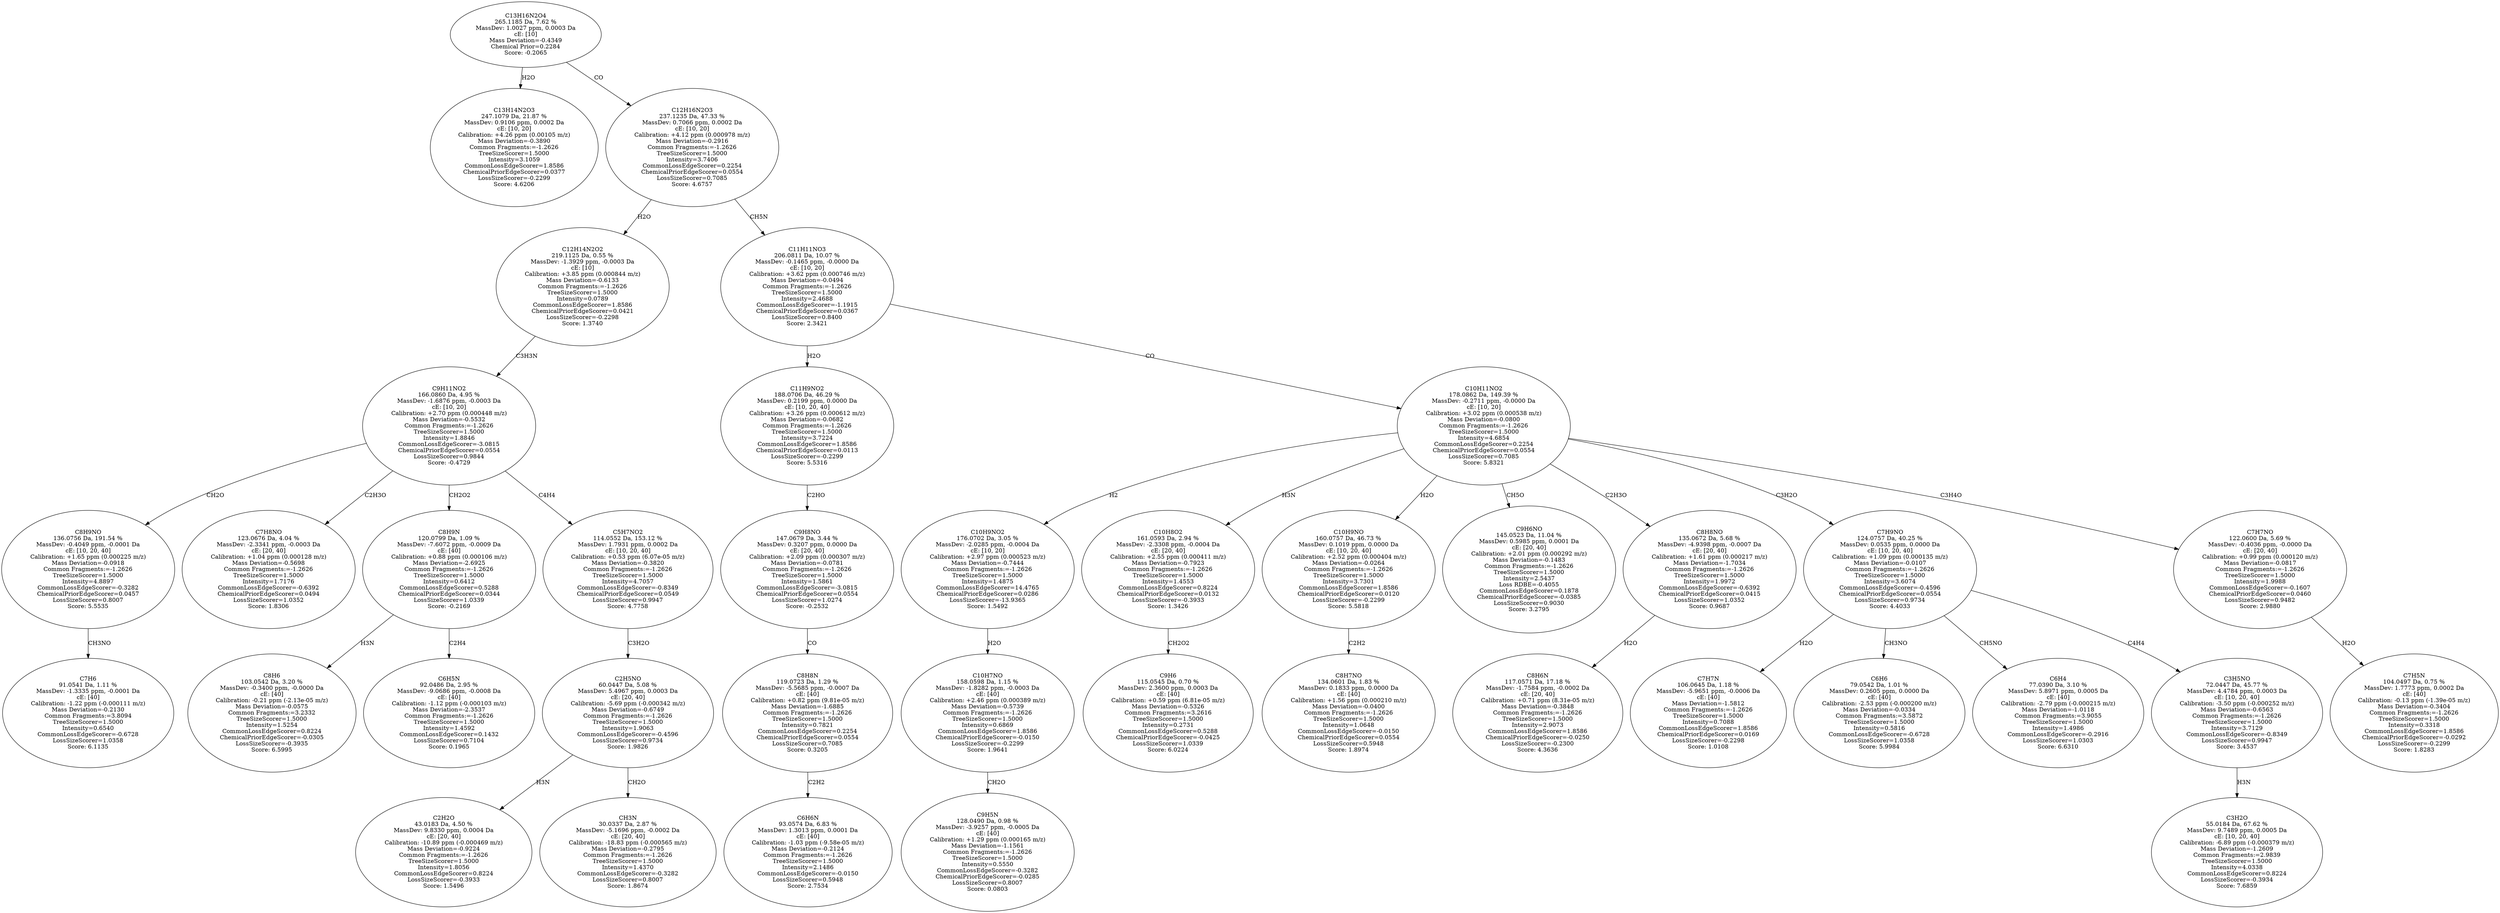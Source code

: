 strict digraph {
v1 [label="C13H14N2O3\n247.1079 Da, 21.87 %\nMassDev: 0.9106 ppm, 0.0002 Da\ncE: [10, 20]\nCalibration: +4.26 ppm (0.00105 m/z)\nMass Deviation=-0.3890\nCommon Fragments:=-1.2626\nTreeSizeScorer=1.5000\nIntensity=3.1059\nCommonLossEdgeScorer=1.8586\nChemicalPriorEdgeScorer=0.0377\nLossSizeScorer=-0.2299\nScore: 4.6206"];
v2 [label="C7H6\n91.0541 Da, 1.11 %\nMassDev: -1.3335 ppm, -0.0001 Da\ncE: [40]\nCalibration: -1.22 ppm (-0.000111 m/z)\nMass Deviation=-0.2130\nCommon Fragments:=3.8094\nTreeSizeScorer=1.5000\nIntensity=0.6540\nCommonLossEdgeScorer=-0.6728\nLossSizeScorer=1.0358\nScore: 6.1135"];
v3 [label="C8H9NO\n136.0756 Da, 191.54 %\nMassDev: -0.4049 ppm, -0.0001 Da\ncE: [10, 20, 40]\nCalibration: +1.65 ppm (0.000225 m/z)\nMass Deviation=-0.0918\nCommon Fragments:=-1.2626\nTreeSizeScorer=1.5000\nIntensity=4.8897\nCommonLossEdgeScorer=-0.3282\nChemicalPriorEdgeScorer=0.0457\nLossSizeScorer=0.8007\nScore: 5.5535"];
v4 [label="C7H8NO\n123.0676 Da, 4.04 %\nMassDev: -2.3341 ppm, -0.0003 Da\ncE: [20, 40]\nCalibration: +1.04 ppm (0.000128 m/z)\nMass Deviation=-0.5698\nCommon Fragments:=-1.2626\nTreeSizeScorer=1.5000\nIntensity=1.7176\nCommonLossEdgeScorer=-0.6392\nChemicalPriorEdgeScorer=0.0494\nLossSizeScorer=1.0352\nScore: 1.8306"];
v5 [label="C8H6\n103.0542 Da, 3.20 %\nMassDev: -0.3400 ppm, -0.0000 Da\ncE: [40]\nCalibration: -0.21 ppm (-2.13e-05 m/z)\nMass Deviation=-0.0575\nCommon Fragments:=3.2332\nTreeSizeScorer=1.5000\nIntensity=1.5254\nCommonLossEdgeScorer=0.8224\nChemicalPriorEdgeScorer=-0.0305\nLossSizeScorer=-0.3935\nScore: 6.5995"];
v6 [label="C6H5N\n92.0486 Da, 2.95 %\nMassDev: -9.0686 ppm, -0.0008 Da\ncE: [40]\nCalibration: -1.12 ppm (-0.000103 m/z)\nMass Deviation=-2.3537\nCommon Fragments:=-1.2626\nTreeSizeScorer=1.5000\nIntensity=1.4592\nCommonLossEdgeScorer=0.1432\nLossSizeScorer=0.7104\nScore: 0.1965"];
v7 [label="C8H9N\n120.0799 Da, 1.09 %\nMassDev: -7.6072 ppm, -0.0009 Da\ncE: [40]\nCalibration: +0.88 ppm (0.000106 m/z)\nMass Deviation=-2.6925\nCommon Fragments:=-1.2626\nTreeSizeScorer=1.5000\nIntensity=0.6412\nCommonLossEdgeScorer=0.5288\nChemicalPriorEdgeScorer=0.0344\nLossSizeScorer=1.0339\nScore: -0.2169"];
v8 [label="C2H2O\n43.0183 Da, 4.50 %\nMassDev: 9.8330 ppm, 0.0004 Da\ncE: [20, 40]\nCalibration: -10.89 ppm (-0.000469 m/z)\nMass Deviation=-0.9224\nCommon Fragments:=-1.2626\nTreeSizeScorer=1.5000\nIntensity=1.8056\nCommonLossEdgeScorer=0.8224\nLossSizeScorer=-0.3933\nScore: 1.5496"];
v9 [label="CH3N\n30.0337 Da, 2.87 %\nMassDev: -5.1696 ppm, -0.0002 Da\ncE: [20, 40]\nCalibration: -18.83 ppm (-0.000565 m/z)\nMass Deviation=-0.2795\nCommon Fragments:=-1.2626\nTreeSizeScorer=1.5000\nIntensity=1.4370\nCommonLossEdgeScorer=-0.3282\nLossSizeScorer=0.8007\nScore: 1.8674"];
v10 [label="C2H5NO\n60.0447 Da, 5.08 %\nMassDev: 5.4967 ppm, 0.0003 Da\ncE: [20, 40]\nCalibration: -5.69 ppm (-0.000342 m/z)\nMass Deviation=-0.6749\nCommon Fragments:=-1.2626\nTreeSizeScorer=1.5000\nIntensity=1.9063\nCommonLossEdgeScorer=-0.4596\nLossSizeScorer=0.9734\nScore: 1.9826"];
v11 [label="C5H7NO2\n114.0552 Da, 153.12 %\nMassDev: 1.7931 ppm, 0.0002 Da\ncE: [10, 20, 40]\nCalibration: +0.53 ppm (6.07e-05 m/z)\nMass Deviation=-0.3820\nCommon Fragments:=-1.2626\nTreeSizeScorer=1.5000\nIntensity=4.7057\nCommonLossEdgeScorer=-0.8349\nChemicalPriorEdgeScorer=0.0549\nLossSizeScorer=0.9947\nScore: 4.7758"];
v12 [label="C9H11NO2\n166.0860 Da, 4.95 %\nMassDev: -1.6876 ppm, -0.0003 Da\ncE: [10, 20]\nCalibration: +2.70 ppm (0.000448 m/z)\nMass Deviation=-0.5532\nCommon Fragments:=-1.2626\nTreeSizeScorer=1.5000\nIntensity=1.8846\nCommonLossEdgeScorer=-3.0815\nChemicalPriorEdgeScorer=0.0554\nLossSizeScorer=0.9844\nScore: -0.4729"];
v13 [label="C12H14N2O2\n219.1125 Da, 0.55 %\nMassDev: -1.3929 ppm, -0.0003 Da\ncE: [10]\nCalibration: +3.85 ppm (0.000844 m/z)\nMass Deviation=-0.6133\nCommon Fragments:=-1.2626\nTreeSizeScorer=1.5000\nIntensity=0.0789\nCommonLossEdgeScorer=1.8586\nChemicalPriorEdgeScorer=0.0421\nLossSizeScorer=-0.2298\nScore: 1.3740"];
v14 [label="C6H6N\n93.0574 Da, 6.83 %\nMassDev: 1.3013 ppm, 0.0001 Da\ncE: [40]\nCalibration: -1.03 ppm (-9.58e-05 m/z)\nMass Deviation=-0.2124\nCommon Fragments:=-1.2626\nTreeSizeScorer=1.5000\nIntensity=2.1486\nCommonLossEdgeScorer=-0.0150\nLossSizeScorer=0.5948\nScore: 2.7534"];
v15 [label="C8H8N\n119.0723 Da, 1.29 %\nMassDev: -5.5685 ppm, -0.0007 Da\ncE: [40]\nCalibration: +0.82 ppm (9.81e-05 m/z)\nMass Deviation=-1.6885\nCommon Fragments:=-1.2626\nTreeSizeScorer=1.5000\nIntensity=0.7821\nCommonLossEdgeScorer=0.2254\nChemicalPriorEdgeScorer=0.0554\nLossSizeScorer=0.7085\nScore: 0.3205"];
v16 [label="C9H8NO\n147.0679 Da, 3.44 %\nMassDev: 0.3207 ppm, 0.0000 Da\ncE: [20, 40]\nCalibration: +2.09 ppm (0.000307 m/z)\nMass Deviation=-0.0781\nCommon Fragments:=-1.2626\nTreeSizeScorer=1.5000\nIntensity=1.5861\nCommonLossEdgeScorer=-3.0815\nChemicalPriorEdgeScorer=0.0554\nLossSizeScorer=1.0274\nScore: -0.2532"];
v17 [label="C11H9NO2\n188.0706 Da, 46.29 %\nMassDev: 0.2199 ppm, 0.0000 Da\ncE: [10, 20, 40]\nCalibration: +3.26 ppm (0.000612 m/z)\nMass Deviation=-0.0682\nCommon Fragments:=-1.2626\nTreeSizeScorer=1.5000\nIntensity=3.7224\nCommonLossEdgeScorer=1.8586\nChemicalPriorEdgeScorer=0.0113\nLossSizeScorer=-0.2299\nScore: 5.5316"];
v18 [label="C9H5N\n128.0490 Da, 0.98 %\nMassDev: -3.9257 ppm, -0.0005 Da\ncE: [40]\nCalibration: +1.29 ppm (0.000165 m/z)\nMass Deviation=-1.1561\nCommon Fragments:=-1.2626\nTreeSizeScorer=1.5000\nIntensity=0.5550\nCommonLossEdgeScorer=-0.3282\nChemicalPriorEdgeScorer=-0.0285\nLossSizeScorer=0.8007\nScore: 0.0803"];
v19 [label="C10H7NO\n158.0598 Da, 1.15 %\nMassDev: -1.8282 ppm, -0.0003 Da\ncE: [40]\nCalibration: +2.46 ppm (0.000389 m/z)\nMass Deviation=-0.5739\nCommon Fragments:=-1.2626\nTreeSizeScorer=1.5000\nIntensity=0.6869\nCommonLossEdgeScorer=1.8586\nChemicalPriorEdgeScorer=-0.0150\nLossSizeScorer=-0.2299\nScore: 1.9641"];
v20 [label="C10H9NO2\n176.0702 Da, 3.05 %\nMassDev: -2.0285 ppm, -0.0004 Da\ncE: [10, 20]\nCalibration: +2.97 ppm (0.000523 m/z)\nMass Deviation=-0.7444\nCommon Fragments:=-1.2626\nTreeSizeScorer=1.5000\nIntensity=1.4875\nCommonLossEdgeScorer=14.4765\nChemicalPriorEdgeScorer=0.0286\nLossSizeScorer=-13.9365\nScore: 1.5492"];
v21 [label="C9H6\n115.0545 Da, 0.70 %\nMassDev: 2.3600 ppm, 0.0003 Da\ncE: [40]\nCalibration: +0.59 ppm (6.81e-05 m/z)\nMass Deviation=-0.5326\nCommon Fragments:=3.2616\nTreeSizeScorer=1.5000\nIntensity=0.2731\nCommonLossEdgeScorer=0.5288\nChemicalPriorEdgeScorer=-0.0425\nLossSizeScorer=1.0339\nScore: 6.0224"];
v22 [label="C10H8O2\n161.0593 Da, 2.94 %\nMassDev: -2.3308 ppm, -0.0004 Da\ncE: [20, 40]\nCalibration: +2.55 ppm (0.000411 m/z)\nMass Deviation=-0.7923\nCommon Fragments:=-1.2626\nTreeSizeScorer=1.5000\nIntensity=1.4553\nCommonLossEdgeScorer=0.8224\nChemicalPriorEdgeScorer=0.0132\nLossSizeScorer=-0.3933\nScore: 1.3426"];
v23 [label="C8H7NO\n134.0601 Da, 1.83 %\nMassDev: 0.1833 ppm, 0.0000 Da\ncE: [40]\nCalibration: +1.56 ppm (0.000210 m/z)\nMass Deviation=-0.0400\nCommon Fragments:=-1.2626\nTreeSizeScorer=1.5000\nIntensity=1.0648\nCommonLossEdgeScorer=-0.0150\nChemicalPriorEdgeScorer=0.0554\nLossSizeScorer=0.5948\nScore: 1.8974"];
v24 [label="C10H9NO\n160.0757 Da, 46.73 %\nMassDev: 0.1019 ppm, 0.0000 Da\ncE: [10, 20, 40]\nCalibration: +2.52 ppm (0.000404 m/z)\nMass Deviation=-0.0264\nCommon Fragments:=-1.2626\nTreeSizeScorer=1.5000\nIntensity=3.7301\nCommonLossEdgeScorer=1.8586\nChemicalPriorEdgeScorer=0.0120\nLossSizeScorer=-0.2299\nScore: 5.5818"];
v25 [label="C9H6NO\n145.0523 Da, 11.04 %\nMassDev: 0.5985 ppm, 0.0001 Da\ncE: [20, 40]\nCalibration: +2.01 ppm (0.000292 m/z)\nMass Deviation=-0.1483\nCommon Fragments:=-1.2626\nTreeSizeScorer=1.5000\nIntensity=2.5437\nLoss RDBE=-0.4055\nCommonLossEdgeScorer=0.1878\nChemicalPriorEdgeScorer=-0.0385\nLossSizeScorer=0.9030\nScore: 3.2795"];
v26 [label="C8H6N\n117.0571 Da, 17.18 %\nMassDev: -1.7584 ppm, -0.0002 Da\ncE: [20, 40]\nCalibration: +0.71 ppm (8.31e-05 m/z)\nMass Deviation=-0.3848\nCommon Fragments:=-1.2626\nTreeSizeScorer=1.5000\nIntensity=2.9073\nCommonLossEdgeScorer=1.8586\nChemicalPriorEdgeScorer=-0.0250\nLossSizeScorer=-0.2300\nScore: 4.3636"];
v27 [label="C8H8NO\n135.0672 Da, 5.68 %\nMassDev: -4.9398 ppm, -0.0007 Da\ncE: [20, 40]\nCalibration: +1.61 ppm (0.000217 m/z)\nMass Deviation=-1.7034\nCommon Fragments:=-1.2626\nTreeSizeScorer=1.5000\nIntensity=1.9972\nCommonLossEdgeScorer=-0.6392\nChemicalPriorEdgeScorer=0.0415\nLossSizeScorer=1.0352\nScore: 0.9687"];
v28 [label="C7H7N\n106.0645 Da, 1.18 %\nMassDev: -5.9651 ppm, -0.0006 Da\ncE: [40]\nMass Deviation=-1.5812\nCommon Fragments:=-1.2626\nTreeSizeScorer=1.5000\nIntensity=0.7088\nCommonLossEdgeScorer=1.8586\nChemicalPriorEdgeScorer=0.0169\nLossSizeScorer=-0.2298\nScore: 1.0108"];
v29 [label="C6H6\n79.0542 Da, 1.01 %\nMassDev: 0.2605 ppm, 0.0000 Da\ncE: [40]\nCalibration: -2.53 ppm (-0.000200 m/z)\nMass Deviation=-0.0334\nCommon Fragments:=3.5872\nTreeSizeScorer=1.5000\nIntensity=0.5816\nCommonLossEdgeScorer=-0.6728\nLossSizeScorer=1.0358\nScore: 5.9984"];
v30 [label="C6H4\n77.0390 Da, 3.10 %\nMassDev: 5.8971 ppm, 0.0005 Da\ncE: [40]\nCalibration: -2.79 ppm (-0.000215 m/z)\nMass Deviation=-1.0118\nCommon Fragments:=3.9055\nTreeSizeScorer=1.5000\nIntensity=1.4986\nCommonLossEdgeScorer=-0.2916\nLossSizeScorer=1.0303\nScore: 6.6310"];
v31 [label="C3H2O\n55.0184 Da, 67.62 %\nMassDev: 9.7489 ppm, 0.0005 Da\ncE: [10, 20, 40]\nCalibration: -6.89 ppm (-0.000379 m/z)\nMass Deviation=-1.2609\nCommon Fragments:=2.9839\nTreeSizeScorer=1.5000\nIntensity=4.0338\nCommonLossEdgeScorer=0.8224\nLossSizeScorer=-0.3934\nScore: 7.6859"];
v32 [label="C3H5NO\n72.0447 Da, 45.77 %\nMassDev: 4.4784 ppm, 0.0003 Da\ncE: [10, 20, 40]\nCalibration: -3.50 ppm (-0.000252 m/z)\nMass Deviation=-0.6563\nCommon Fragments:=-1.2626\nTreeSizeScorer=1.5000\nIntensity=3.7129\nCommonLossEdgeScorer=-0.8349\nLossSizeScorer=0.9947\nScore: 3.4537"];
v33 [label="C7H9NO\n124.0757 Da, 40.25 %\nMassDev: 0.0535 ppm, 0.0000 Da\ncE: [10, 20, 40]\nCalibration: +1.09 ppm (0.000135 m/z)\nMass Deviation=-0.0107\nCommon Fragments:=-1.2626\nTreeSizeScorer=1.5000\nIntensity=3.6074\nCommonLossEdgeScorer=-0.4596\nChemicalPriorEdgeScorer=0.0554\nLossSizeScorer=0.9734\nScore: 4.4033"];
v34 [label="C7H5N\n104.0497 Da, 0.75 %\nMassDev: 1.7773 ppm, 0.0002 Da\ncE: [40]\nCalibration: -0.13 ppm (-1.39e-05 m/z)\nMass Deviation=-0.3404\nCommon Fragments:=-1.2626\nTreeSizeScorer=1.5000\nIntensity=0.3318\nCommonLossEdgeScorer=1.8586\nChemicalPriorEdgeScorer=-0.0292\nLossSizeScorer=-0.2299\nScore: 1.8283"];
v35 [label="C7H7NO\n122.0600 Da, 5.69 %\nMassDev: -0.4036 ppm, -0.0000 Da\ncE: [20, 40]\nCalibration: +0.99 ppm (0.000120 m/z)\nMass Deviation=-0.0817\nCommon Fragments:=-1.2626\nTreeSizeScorer=1.5000\nIntensity=1.9988\nCommonLossEdgeScorer=-0.1607\nChemicalPriorEdgeScorer=0.0460\nLossSizeScorer=0.9482\nScore: 2.9880"];
v36 [label="C10H11NO2\n178.0862 Da, 149.39 %\nMassDev: -0.2711 ppm, -0.0000 Da\ncE: [10, 20]\nCalibration: +3.02 ppm (0.000538 m/z)\nMass Deviation=-0.0800\nCommon Fragments:=-1.2626\nTreeSizeScorer=1.5000\nIntensity=4.6854\nCommonLossEdgeScorer=0.2254\nChemicalPriorEdgeScorer=0.0554\nLossSizeScorer=0.7085\nScore: 5.8321"];
v37 [label="C11H11NO3\n206.0811 Da, 10.07 %\nMassDev: -0.1465 ppm, -0.0000 Da\ncE: [10, 20]\nCalibration: +3.62 ppm (0.000746 m/z)\nMass Deviation=-0.0494\nCommon Fragments:=-1.2626\nTreeSizeScorer=1.5000\nIntensity=2.4688\nCommonLossEdgeScorer=-1.1915\nChemicalPriorEdgeScorer=0.0367\nLossSizeScorer=0.8400\nScore: 2.3421"];
v38 [label="C12H16N2O3\n237.1235 Da, 47.33 %\nMassDev: 0.7066 ppm, 0.0002 Da\ncE: [10, 20]\nCalibration: +4.12 ppm (0.000978 m/z)\nMass Deviation=-0.2916\nCommon Fragments:=-1.2626\nTreeSizeScorer=1.5000\nIntensity=3.7406\nCommonLossEdgeScorer=0.2254\nChemicalPriorEdgeScorer=0.0554\nLossSizeScorer=0.7085\nScore: 4.6757"];
v39 [label="C13H16N2O4\n265.1185 Da, 7.62 %\nMassDev: 1.0027 ppm, 0.0003 Da\ncE: [10]\nMass Deviation=-0.4349\nChemical Prior=0.2284\nScore: -0.2065"];
v39 -> v1 [label="H2O"];
v3 -> v2 [label="CH3NO"];
v12 -> v3 [label="CH2O"];
v12 -> v4 [label="C2H3O"];
v7 -> v5 [label="H3N"];
v7 -> v6 [label="C2H4"];
v12 -> v7 [label="CH2O2"];
v10 -> v8 [label="H3N"];
v10 -> v9 [label="CH2O"];
v11 -> v10 [label="C3H2O"];
v12 -> v11 [label="C4H4"];
v13 -> v12 [label="C3H3N"];
v38 -> v13 [label="H2O"];
v15 -> v14 [label="C2H2"];
v16 -> v15 [label="CO"];
v17 -> v16 [label="C2HO"];
v37 -> v17 [label="H2O"];
v19 -> v18 [label="CH2O"];
v20 -> v19 [label="H2O"];
v36 -> v20 [label="H2"];
v22 -> v21 [label="CH2O2"];
v36 -> v22 [label="H3N"];
v24 -> v23 [label="C2H2"];
v36 -> v24 [label="H2O"];
v36 -> v25 [label="CH5O"];
v27 -> v26 [label="H2O"];
v36 -> v27 [label="C2H3O"];
v33 -> v28 [label="H2O"];
v33 -> v29 [label="CH3NO"];
v33 -> v30 [label="CH5NO"];
v32 -> v31 [label="H3N"];
v33 -> v32 [label="C4H4"];
v36 -> v33 [label="C3H2O"];
v35 -> v34 [label="H2O"];
v36 -> v35 [label="C3H4O"];
v37 -> v36 [label="CO"];
v38 -> v37 [label="CH5N"];
v39 -> v38 [label="CO"];
}